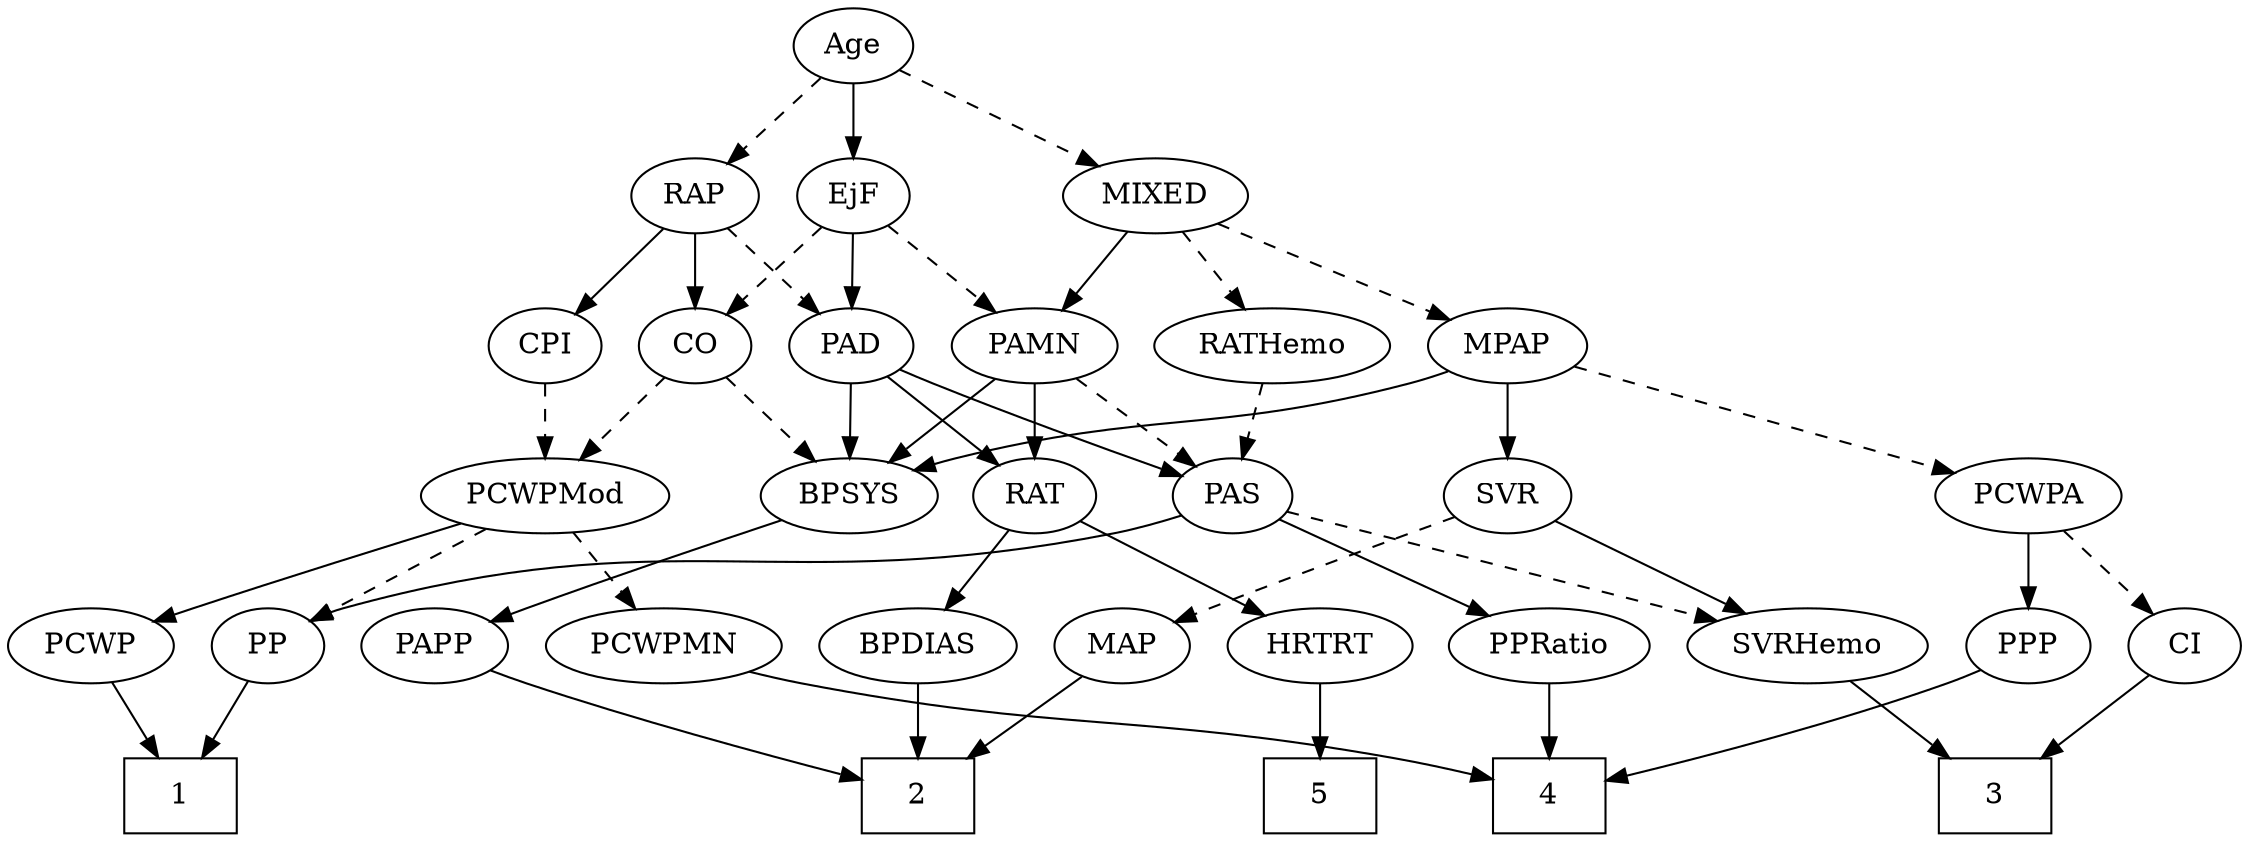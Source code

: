 strict digraph {
	graph [bb="0,0,980.1,396"];
	node [label="\N"];
	1	[height=0.5,
		pos="75.097,18",
		shape=box,
		width=0.75];
	2	[height=0.5,
		pos="510.1,18",
		shape=box,
		width=0.75];
	3	[height=0.5,
		pos="869.1,18",
		shape=box,
		width=0.75];
	4	[height=0.5,
		pos="678.1,18",
		shape=box,
		width=0.75];
	5	[height=0.5,
		pos="200.1,18",
		shape=box,
		width=0.75];
	Age	[height=0.5,
		pos="364.1,378",
		width=0.75];
	EjF	[height=0.5,
		pos="364.1,306",
		width=0.75];
	Age -> EjF	[pos="e,364.1,324.1 364.1,359.7 364.1,351.98 364.1,342.71 364.1,334.11",
		style=solid];
	RAP	[height=0.5,
		pos="291.1,306",
		width=0.77632];
	Age -> RAP	[pos="e,306.1,321.38 349.32,362.83 339,352.94 325.04,339.55 313.37,328.36",
		style=dashed];
	MIXED	[height=0.5,
		pos="500.1,306",
		width=1.1193];
	Age -> MIXED	[pos="e,474.6,320.12 384.75,366.37 406.19,355.33 440.11,337.88 465.62,324.75",
		style=dashed];
	PAD	[height=0.5,
		pos="364.1,234",
		width=0.79437];
	EjF -> PAD	[pos="e,364.1,252.1 364.1,287.7 364.1,279.98 364.1,270.71 364.1,262.11",
		style=solid];
	CO	[height=0.5,
		pos="290.1,234",
		width=0.75];
	EjF -> CO	[pos="e,305.05,249.14 349.12,290.83 338.59,280.87 324.32,267.37 312.44,256.14",
		style=dashed];
	PAMN	[height=0.5,
		pos="447.1,234",
		width=1.011];
	EjF -> PAMN	[pos="e,429.3,250.01 380.5,291.17 392.15,281.34 408.05,267.93 421.38,256.69",
		style=dashed];
	RAP -> PAD	[pos="e,348.99,249.49 306.22,290.5 316.4,280.73 330.01,267.69 341.47,256.7",
		style=dashed];
	RAP -> CO	[pos="e,290.34,252.1 290.85,287.7 290.74,279.98 290.61,270.71 290.48,262.11",
		style=solid];
	CPI	[height=0.5,
		pos="218.1,234",
		width=0.75];
	RAP -> CPI	[pos="e,232.95,249.25 275.97,290.5 265.72,280.67 252.01,267.52 240.5,256.48",
		style=solid];
	MPAP	[height=0.5,
		pos="653.1,234",
		width=0.97491];
	MIXED -> MPAP	[pos="e,627.76,246.59 527.45,292.49 552.9,280.84 590.93,263.44 618.49,250.83",
		style=dashed];
	MIXED -> PAMN	[pos="e,459.32,251.15 487.8,288.76 481.18,280.02 472.88,269.05 465.5,259.31",
		style=solid];
	RATHemo	[height=0.5,
		pos="551.1,234",
		width=1.3721];
	MIXED -> RATHemo	[pos="e,538.98,251.63 511.93,288.76 518.21,280.14 526.06,269.36 533.08,259.73",
		style=dashed];
	BPSYS	[height=0.5,
		pos="447.1,162",
		width=1.0471];
	MPAP -> BPSYS	[pos="e,478.02,172.58 626.19,222.35 620.56,220.19 614.65,217.98 609.1,216 568.05,201.37 520.62,186.03 487.73,175.64",
		style=solid];
	SVR	[height=0.5,
		pos="653.1,162",
		width=0.77632];
	MPAP -> SVR	[pos="e,653.1,180.1 653.1,215.7 653.1,207.98 653.1,198.71 653.1,190.11",
		style=solid];
	PCWPA	[height=0.5,
		pos="881.1,162",
		width=1.1555];
	MPAP -> PCWPA	[pos="e,848.18,173.11 682.44,223.99 722.1,211.81 793.1,190.02 838.6,176.05",
		style=dashed];
	PAPP	[height=0.5,
		pos="510.1,90",
		width=0.88464];
	BPSYS -> PAPP	[pos="e,496.29,106.34 461.39,145.12 469.72,135.86 480.37,124.03 489.59,113.79",
		style=solid];
	PAD -> BPSYS	[pos="e,429.3,178.01 380.5,219.17 392.15,209.34 408.05,195.93 421.38,184.69",
		style=solid];
	PAS	[height=0.5,
		pos="541.1,162",
		width=0.75];
	PAD -> PAS	[pos="e,517.82,171.42 386.51,222.72 391.61,220.45 397.02,218.1 402.1,216 438.17,201.07 480.11,185.29 508.41,174.87",
		style=solid];
	RAT	[height=0.5,
		pos="364.1,162",
		width=0.75827];
	PAD -> RAT	[pos="e,364.1,180.1 364.1,215.7 364.1,207.98 364.1,198.71 364.1,190.11",
		style=solid];
	CO -> BPSYS	[pos="e,420.09,174.57 311.37,222.83 316.2,220.56 321.32,218.18 326.1,216 354.35,203.14 386.55,189.07 410.63,178.65",
		style=dashed];
	PCWPMod	[height=0.5,
		pos="218.1,162",
		width=1.4443];
	CO -> PCWPMod	[pos="e,234.66,179.1 275.53,218.83 265.91,209.49 253.09,197.02 242,186.24",
		style=dashed];
	SVRHemo	[height=0.5,
		pos="786.1,90",
		width=1.3902];
	PAS -> SVRHemo	[pos="e,748.33,101.9 565.48,154.08 601.02,143.98 669.16,124.6 727.1,108 730.85,106.92 734.74,105.81 738.65,104.69",
		style=dashed];
	PP	[height=0.5,
		pos="115.1,90",
		width=0.75];
	PAS -> PP	[pos="e,135.58,102.12 518.48,151.56 510.85,148.72 502.22,145.87 494.1,144 344.71,109.68 298.71,149.31 151.1,108 149.15,107.46 147.18,106.81 \
145.21,106.1",
		style=solid];
	PPRatio	[height=0.5,
		pos="678.1,90",
		width=1.1013];
	PAS -> PPRatio	[pos="e,652.41,104.12 561.9,150.37 583.5,139.33 617.66,121.88 643.37,108.75",
		style=solid];
	PAMN -> BPSYS	[pos="e,447.1,180.1 447.1,215.7 447.1,207.98 447.1,198.71 447.1,190.11",
		style=solid];
	PAMN -> PAS	[pos="e,523.55,176.07 466.57,218.5 480.73,207.95 500.03,193.58 515.44,182.1",
		style=dashed];
	PAMN -> RAT	[pos="e,380.27,176.64 429.49,218.15 417.44,207.98 401.29,194.37 388.06,183.21",
		style=solid];
	RATHemo -> PAS	[pos="e,543.54,180.1 548.62,215.7 547.52,207.98 546.2,198.71 544.97,190.11",
		style=dashed];
	CPI -> PCWPMod	[pos="e,218.1,180.1 218.1,215.7 218.1,207.98 218.1,198.71 218.1,190.11",
		style=dashed];
	BPDIAS	[height=0.5,
		pos="300.1,90",
		width=1.1735];
	RAT -> BPDIAS	[pos="e,314.99,107.29 350.52,146.15 342.22,137.07 331.4,125.24 321.92,114.87",
		style=solid];
	HRTRT	[height=0.5,
		pos="200.1,90",
		width=1.1013];
	RAT -> HRTRT	[pos="e,228.04,102.93 341.64,151.41 314.85,139.98 269.65,120.69 237.55,106.99",
		style=solid];
	SVR -> SVRHemo	[pos="e,759.15,105.18 674.17,149.91 694.57,139.17 725.88,122.69 750.2,109.89",
		style=solid];
	MAP	[height=0.5,
		pos="590.1,90",
		width=0.84854];
	SVR -> MAP	[pos="e,603.87,106.31 639.74,146.15 631.33,136.82 620.31,124.57 610.79,114",
		style=dashed];
	PCWPMN	[height=0.5,
		pos="410.1,90",
		width=1.3902];
	PCWPMod -> PCWPMN	[pos="e,376.23,103.35 252.87,148.32 284.73,136.71 332.05,119.45 366.45,106.91",
		style=dashed];
	PCWPMod -> PP	[pos="e,133.53,103.52 195.49,145.64 179.8,134.98 158.82,120.72 142.23,109.44",
		style=dashed];
	PCWP	[height=0.5,
		pos="35.097,90",
		width=0.97491];
	PCWPMod -> PCWP	[pos="e,62.551,101.63 184.38,148.19 156.22,137.48 115.02,121.79 79.097,108 76.755,107.1 74.345,106.17 71.914,105.24",
		style=solid];
	PPP	[height=0.5,
		pos="881.1,90",
		width=0.75];
	PCWPA -> PPP	[pos="e,881.1,108.1 881.1,143.7 881.1,135.98 881.1,126.71 881.1,118.11",
		style=solid];
	CI	[height=0.5,
		pos="953.1,90",
		width=0.75];
	PCWPA -> CI	[pos="e,938.29,105.39 897.43,145.12 907.32,135.51 920.05,123.13 930.84,112.63",
		style=dashed];
	PCWPMN -> 4	[pos="e,650.97,25.583 447.5,78.026 454.66,75.982 462.1,73.895 469.1,72 529.18,55.73 599.39,38.234 641.22,27.97",
		style=solid];
	SVRHemo -> 3	[pos="e,848.89,36.044 804.93,73.116 815.58,64.136 829.1,52.734 840.98,42.714",
		style=solid];
	BPDIAS -> 2	[pos="e,483.05,28.015 332.45,78.216 370.53,65.524 433.6,44.498 473.45,31.215",
		style=solid];
	MAP -> 2	[pos="e,529.76,36.204 573.52,74.496 563.08,65.364 549.36,53.357 537.35,42.848",
		style=solid];
	PP -> 1	[pos="e,84.882,36.124 105.82,72.765 101.11,64.525 95.278,54.317 89.963,45.016",
		style=solid];
	PPP -> 4	[pos="e,705.38,26.442 859.98,78.453 855.15,76.199 849.99,73.92 845.1,72 801.35,54.818 749.57,39.069 715.4,29.283",
		style=solid];
	PPRatio -> 4	[pos="e,678.1,36.104 678.1,71.697 678.1,63.983 678.1,54.712 678.1,46.112",
		style=solid];
	PCWP -> 1	[pos="e,65.127,36.447 44.576,72.411 49.22,64.285 54.921,54.307 60.134,45.184",
		style=solid];
	CI -> 3	[pos="e,889.71,36.18 936.9,75.503 925.77,66.225 910.68,53.656 897.57,42.728",
		style=solid];
	PAPP -> 2	[pos="e,510.1,36.104 510.1,71.697 510.1,63.983 510.1,54.712 510.1,46.112",
		style=solid];
	HRTRT -> 5	[pos="e,200.1,36.104 200.1,71.697 200.1,63.983 200.1,54.712 200.1,46.112",
		style=solid];
}
